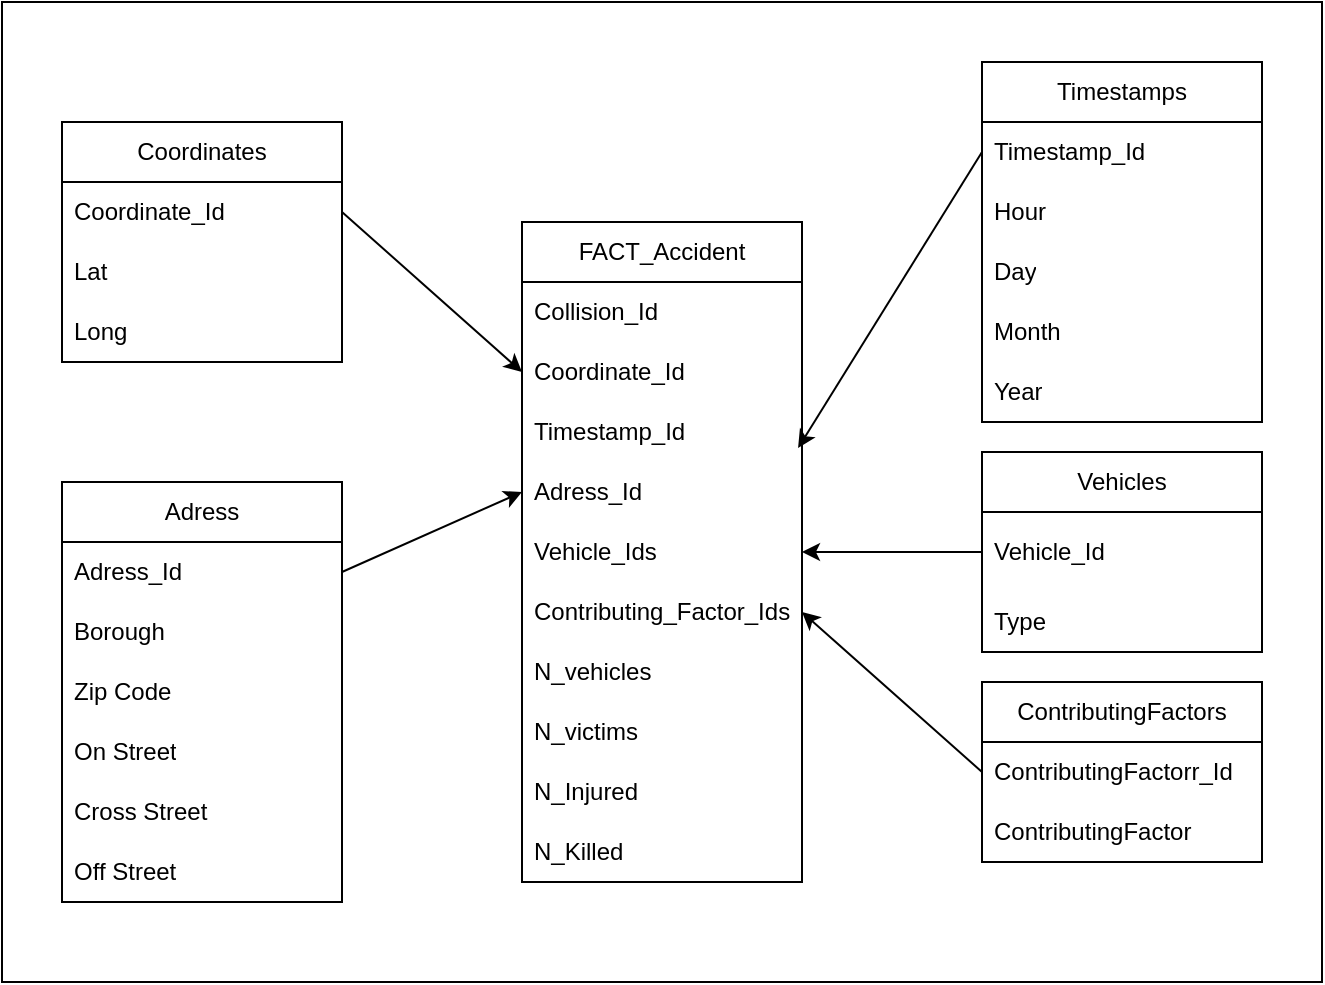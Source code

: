 <mxfile version="22.0.4" type="device">
  <diagram name="Page-1" id="FHll8WzpA1L_HqZMrtWP">
    <mxGraphModel dx="1274" dy="698" grid="1" gridSize="10" guides="1" tooltips="1" connect="1" arrows="1" fold="1" page="1" pageScale="1" pageWidth="850" pageHeight="1100" math="0" shadow="0">
      <root>
        <mxCell id="0" />
        <mxCell id="1" parent="0" />
        <mxCell id="29yCWoJyO14qX49YNiEk-2" value="" style="verticalLabelPosition=bottom;verticalAlign=top;html=1;shape=mxgraph.basic.rect;fillColor2=none;strokeWidth=1;size=20;indent=5;" vertex="1" parent="1">
          <mxGeometry x="130" y="250" width="660" height="490" as="geometry" />
        </mxCell>
        <mxCell id="hzd8DgvggC8h37WjO7RR-1" value="FACT_Accident" style="swimlane;fontStyle=0;childLayout=stackLayout;horizontal=1;startSize=30;horizontalStack=0;resizeParent=1;resizeParentMax=0;resizeLast=0;collapsible=1;marginBottom=0;whiteSpace=wrap;html=1;swimlaneLine=1;shadow=0;rounded=0;glass=0;" parent="1" vertex="1">
          <mxGeometry x="390" y="360" width="140" height="330" as="geometry">
            <mxRectangle x="390" y="360" width="120" height="30" as="alternateBounds" />
          </mxGeometry>
        </mxCell>
        <mxCell id="hzd8DgvggC8h37WjO7RR-2" value="Collision_Id" style="text;strokeColor=none;fillColor=none;align=left;verticalAlign=middle;spacingLeft=4;spacingRight=4;overflow=hidden;points=[[0,0.5],[1,0.5]];portConstraint=eastwest;rotatable=0;whiteSpace=wrap;html=1;" parent="hzd8DgvggC8h37WjO7RR-1" vertex="1">
          <mxGeometry y="30" width="140" height="30" as="geometry" />
        </mxCell>
        <mxCell id="hzd8DgvggC8h37WjO7RR-4" value="Coordinate_Id" style="text;strokeColor=none;fillColor=none;align=left;verticalAlign=middle;spacingLeft=4;spacingRight=4;overflow=hidden;points=[[0,0.5],[1,0.5]];portConstraint=eastwest;rotatable=0;whiteSpace=wrap;html=1;" parent="hzd8DgvggC8h37WjO7RR-1" vertex="1">
          <mxGeometry y="60" width="140" height="30" as="geometry" />
        </mxCell>
        <mxCell id="hzd8DgvggC8h37WjO7RR-24" value="Timestamp_Id" style="text;strokeColor=none;fillColor=none;align=left;verticalAlign=middle;spacingLeft=4;spacingRight=4;overflow=hidden;points=[[0,0.5],[1,0.5]];portConstraint=eastwest;rotatable=0;whiteSpace=wrap;html=1;" parent="hzd8DgvggC8h37WjO7RR-1" vertex="1">
          <mxGeometry y="90" width="140" height="30" as="geometry" />
        </mxCell>
        <mxCell id="hzd8DgvggC8h37WjO7RR-40" value="Adress_Id" style="text;strokeColor=none;fillColor=none;align=left;verticalAlign=middle;spacingLeft=4;spacingRight=4;overflow=hidden;points=[[0,0.5],[1,0.5]];portConstraint=eastwest;rotatable=0;whiteSpace=wrap;html=1;" parent="hzd8DgvggC8h37WjO7RR-1" vertex="1">
          <mxGeometry y="120" width="140" height="30" as="geometry" />
        </mxCell>
        <mxCell id="hzd8DgvggC8h37WjO7RR-42" value="Vehicle_Ids" style="text;strokeColor=none;fillColor=none;align=left;verticalAlign=middle;spacingLeft=4;spacingRight=4;overflow=hidden;points=[[0,0.5],[1,0.5]];portConstraint=eastwest;rotatable=0;whiteSpace=wrap;html=1;" parent="hzd8DgvggC8h37WjO7RR-1" vertex="1">
          <mxGeometry y="150" width="140" height="30" as="geometry" />
        </mxCell>
        <mxCell id="-MyG7ZGug_sTL0hXFKQI-1" value="Contributing_Factor_Ids" style="text;strokeColor=none;fillColor=none;align=left;verticalAlign=middle;spacingLeft=4;spacingRight=4;overflow=hidden;points=[[0,0.5],[1,0.5]];portConstraint=eastwest;rotatable=0;whiteSpace=wrap;html=1;" parent="hzd8DgvggC8h37WjO7RR-1" vertex="1">
          <mxGeometry y="180" width="140" height="30" as="geometry" />
        </mxCell>
        <mxCell id="hzd8DgvggC8h37WjO7RR-3" value="&lt;div&gt;N_vehicles&lt;/div&gt;" style="text;strokeColor=none;fillColor=none;align=left;verticalAlign=middle;spacingLeft=4;spacingRight=4;overflow=hidden;points=[[0,0.5],[1,0.5]];portConstraint=eastwest;rotatable=0;whiteSpace=wrap;html=1;" parent="hzd8DgvggC8h37WjO7RR-1" vertex="1">
          <mxGeometry y="210" width="140" height="30" as="geometry" />
        </mxCell>
        <mxCell id="hzd8DgvggC8h37WjO7RR-44" value="N_victims" style="text;strokeColor=none;fillColor=none;align=left;verticalAlign=middle;spacingLeft=4;spacingRight=4;overflow=hidden;points=[[0,0.5],[1,0.5]];portConstraint=eastwest;rotatable=0;whiteSpace=wrap;html=1;" parent="hzd8DgvggC8h37WjO7RR-1" vertex="1">
          <mxGeometry y="240" width="140" height="30" as="geometry" />
        </mxCell>
        <mxCell id="hzd8DgvggC8h37WjO7RR-41" value="N_Injured" style="text;strokeColor=none;fillColor=none;align=left;verticalAlign=middle;spacingLeft=4;spacingRight=4;overflow=hidden;points=[[0,0.5],[1,0.5]];portConstraint=eastwest;rotatable=0;whiteSpace=wrap;html=1;" parent="hzd8DgvggC8h37WjO7RR-1" vertex="1">
          <mxGeometry y="270" width="140" height="30" as="geometry" />
        </mxCell>
        <mxCell id="-MyG7ZGug_sTL0hXFKQI-2" value="N_Killed" style="text;strokeColor=none;fillColor=none;align=left;verticalAlign=middle;spacingLeft=4;spacingRight=4;overflow=hidden;points=[[0,0.5],[1,0.5]];portConstraint=eastwest;rotatable=0;whiteSpace=wrap;html=1;" parent="hzd8DgvggC8h37WjO7RR-1" vertex="1">
          <mxGeometry y="300" width="140" height="30" as="geometry" />
        </mxCell>
        <mxCell id="hzd8DgvggC8h37WjO7RR-9" value="Adress" style="swimlane;fontStyle=0;childLayout=stackLayout;horizontal=1;startSize=30;horizontalStack=0;resizeParent=1;resizeParentMax=0;resizeLast=0;collapsible=1;marginBottom=0;whiteSpace=wrap;html=1;" parent="1" vertex="1">
          <mxGeometry x="160" y="490" width="140" height="210" as="geometry" />
        </mxCell>
        <mxCell id="hzd8DgvggC8h37WjO7RR-10" value="Adress_Id" style="text;strokeColor=none;fillColor=none;align=left;verticalAlign=middle;spacingLeft=4;spacingRight=4;overflow=hidden;points=[[0,0.5],[1,0.5]];portConstraint=eastwest;rotatable=0;whiteSpace=wrap;html=1;" parent="hzd8DgvggC8h37WjO7RR-9" vertex="1">
          <mxGeometry y="30" width="140" height="30" as="geometry" />
        </mxCell>
        <mxCell id="hzd8DgvggC8h37WjO7RR-19" value="Borough" style="text;strokeColor=none;fillColor=none;align=left;verticalAlign=middle;spacingLeft=4;spacingRight=4;overflow=hidden;points=[[0,0.5],[1,0.5]];portConstraint=eastwest;rotatable=0;whiteSpace=wrap;html=1;" parent="hzd8DgvggC8h37WjO7RR-9" vertex="1">
          <mxGeometry y="60" width="140" height="30" as="geometry" />
        </mxCell>
        <mxCell id="hzd8DgvggC8h37WjO7RR-11" value="Zip Code" style="text;strokeColor=none;fillColor=none;align=left;verticalAlign=middle;spacingLeft=4;spacingRight=4;overflow=hidden;points=[[0,0.5],[1,0.5]];portConstraint=eastwest;rotatable=0;whiteSpace=wrap;html=1;" parent="hzd8DgvggC8h37WjO7RR-9" vertex="1">
          <mxGeometry y="90" width="140" height="30" as="geometry" />
        </mxCell>
        <mxCell id="hzd8DgvggC8h37WjO7RR-12" value="On Street" style="text;strokeColor=none;fillColor=none;align=left;verticalAlign=middle;spacingLeft=4;spacingRight=4;overflow=hidden;points=[[0,0.5],[1,0.5]];portConstraint=eastwest;rotatable=0;whiteSpace=wrap;html=1;" parent="hzd8DgvggC8h37WjO7RR-9" vertex="1">
          <mxGeometry y="120" width="140" height="30" as="geometry" />
        </mxCell>
        <mxCell id="hzd8DgvggC8h37WjO7RR-17" value="Cross Street" style="text;strokeColor=none;fillColor=none;align=left;verticalAlign=middle;spacingLeft=4;spacingRight=4;overflow=hidden;points=[[0,0.5],[1,0.5]];portConstraint=eastwest;rotatable=0;whiteSpace=wrap;html=1;" parent="hzd8DgvggC8h37WjO7RR-9" vertex="1">
          <mxGeometry y="150" width="140" height="30" as="geometry" />
        </mxCell>
        <mxCell id="hzd8DgvggC8h37WjO7RR-18" value="Off Street" style="text;strokeColor=none;fillColor=none;align=left;verticalAlign=middle;spacingLeft=4;spacingRight=4;overflow=hidden;points=[[0,0.5],[1,0.5]];portConstraint=eastwest;rotatable=0;whiteSpace=wrap;html=1;" parent="hzd8DgvggC8h37WjO7RR-9" vertex="1">
          <mxGeometry y="180" width="140" height="30" as="geometry" />
        </mxCell>
        <mxCell id="hzd8DgvggC8h37WjO7RR-13" value="Coordinates" style="swimlane;fontStyle=0;childLayout=stackLayout;horizontal=1;startSize=30;horizontalStack=0;resizeParent=1;resizeParentMax=0;resizeLast=0;collapsible=1;marginBottom=0;whiteSpace=wrap;html=1;" parent="1" vertex="1">
          <mxGeometry x="160" y="310" width="140" height="120" as="geometry" />
        </mxCell>
        <mxCell id="hzd8DgvggC8h37WjO7RR-14" value="Coordinate_Id" style="text;strokeColor=none;fillColor=none;align=left;verticalAlign=middle;spacingLeft=4;spacingRight=4;overflow=hidden;points=[[0,0.5],[1,0.5]];portConstraint=eastwest;rotatable=0;whiteSpace=wrap;html=1;" parent="hzd8DgvggC8h37WjO7RR-13" vertex="1">
          <mxGeometry y="30" width="140" height="30" as="geometry" />
        </mxCell>
        <mxCell id="hzd8DgvggC8h37WjO7RR-15" value="Lat" style="text;strokeColor=none;fillColor=none;align=left;verticalAlign=middle;spacingLeft=4;spacingRight=4;overflow=hidden;points=[[0,0.5],[1,0.5]];portConstraint=eastwest;rotatable=0;whiteSpace=wrap;html=1;" parent="hzd8DgvggC8h37WjO7RR-13" vertex="1">
          <mxGeometry y="60" width="140" height="30" as="geometry" />
        </mxCell>
        <mxCell id="hzd8DgvggC8h37WjO7RR-16" value="Long" style="text;strokeColor=none;fillColor=none;align=left;verticalAlign=middle;spacingLeft=4;spacingRight=4;overflow=hidden;points=[[0,0.5],[1,0.5]];portConstraint=eastwest;rotatable=0;whiteSpace=wrap;html=1;" parent="hzd8DgvggC8h37WjO7RR-13" vertex="1">
          <mxGeometry y="90" width="140" height="30" as="geometry" />
        </mxCell>
        <mxCell id="hzd8DgvggC8h37WjO7RR-25" value="Timestamps" style="swimlane;fontStyle=0;childLayout=stackLayout;horizontal=1;startSize=30;horizontalStack=0;resizeParent=1;resizeParentMax=0;resizeLast=0;collapsible=1;marginBottom=0;whiteSpace=wrap;html=1;" parent="1" vertex="1">
          <mxGeometry x="620" y="280" width="140" height="180" as="geometry" />
        </mxCell>
        <mxCell id="hzd8DgvggC8h37WjO7RR-26" value="Timestamp_Id" style="text;strokeColor=none;fillColor=none;align=left;verticalAlign=middle;spacingLeft=4;spacingRight=4;overflow=hidden;points=[[0,0.5],[1,0.5]];portConstraint=eastwest;rotatable=0;whiteSpace=wrap;html=1;" parent="hzd8DgvggC8h37WjO7RR-25" vertex="1">
          <mxGeometry y="30" width="140" height="30" as="geometry" />
        </mxCell>
        <mxCell id="hzd8DgvggC8h37WjO7RR-27" value="Hour" style="text;strokeColor=none;fillColor=none;align=left;verticalAlign=middle;spacingLeft=4;spacingRight=4;overflow=hidden;points=[[0,0.5],[1,0.5]];portConstraint=eastwest;rotatable=0;whiteSpace=wrap;html=1;" parent="hzd8DgvggC8h37WjO7RR-25" vertex="1">
          <mxGeometry y="60" width="140" height="30" as="geometry" />
        </mxCell>
        <mxCell id="hzd8DgvggC8h37WjO7RR-28" value="Day" style="text;strokeColor=none;fillColor=none;align=left;verticalAlign=middle;spacingLeft=4;spacingRight=4;overflow=hidden;points=[[0,0.5],[1,0.5]];portConstraint=eastwest;rotatable=0;whiteSpace=wrap;html=1;" parent="hzd8DgvggC8h37WjO7RR-25" vertex="1">
          <mxGeometry y="90" width="140" height="30" as="geometry" />
        </mxCell>
        <mxCell id="hzd8DgvggC8h37WjO7RR-29" value="Month" style="text;strokeColor=none;fillColor=none;align=left;verticalAlign=middle;spacingLeft=4;spacingRight=4;overflow=hidden;points=[[0,0.5],[1,0.5]];portConstraint=eastwest;rotatable=0;whiteSpace=wrap;html=1;" parent="hzd8DgvggC8h37WjO7RR-25" vertex="1">
          <mxGeometry y="120" width="140" height="30" as="geometry" />
        </mxCell>
        <mxCell id="hzd8DgvggC8h37WjO7RR-30" value="Year" style="text;strokeColor=none;fillColor=none;align=left;verticalAlign=middle;spacingLeft=4;spacingRight=4;overflow=hidden;points=[[0,0.5],[1,0.5]];portConstraint=eastwest;rotatable=0;whiteSpace=wrap;html=1;" parent="hzd8DgvggC8h37WjO7RR-25" vertex="1">
          <mxGeometry y="150" width="140" height="30" as="geometry" />
        </mxCell>
        <mxCell id="hzd8DgvggC8h37WjO7RR-33" style="rounded=0;orthogonalLoop=1;jettySize=auto;html=1;entryX=0.986;entryY=0.767;entryDx=0;entryDy=0;entryPerimeter=0;exitX=0;exitY=0.25;exitDx=0;exitDy=0;" parent="1" source="hzd8DgvggC8h37WjO7RR-25" target="hzd8DgvggC8h37WjO7RR-24" edge="1">
          <mxGeometry relative="1" as="geometry" />
        </mxCell>
        <mxCell id="hzd8DgvggC8h37WjO7RR-34" style="rounded=0;orthogonalLoop=1;jettySize=auto;html=1;exitX=1;exitY=0.5;exitDx=0;exitDy=0;entryX=0;entryY=0.5;entryDx=0;entryDy=0;" parent="1" source="hzd8DgvggC8h37WjO7RR-10" target="hzd8DgvggC8h37WjO7RR-40" edge="1">
          <mxGeometry relative="1" as="geometry">
            <mxPoint x="285" y="535" as="targetPoint" />
          </mxGeometry>
        </mxCell>
        <mxCell id="hzd8DgvggC8h37WjO7RR-35" style="rounded=0;orthogonalLoop=1;jettySize=auto;html=1;exitX=1;exitY=0.5;exitDx=0;exitDy=0;entryX=0;entryY=0.5;entryDx=0;entryDy=0;" parent="1" source="hzd8DgvggC8h37WjO7RR-14" target="hzd8DgvggC8h37WjO7RR-4" edge="1">
          <mxGeometry relative="1" as="geometry">
            <mxPoint x="285" y="535" as="targetPoint" />
          </mxGeometry>
        </mxCell>
        <mxCell id="hzd8DgvggC8h37WjO7RR-36" value="Vehicles" style="swimlane;fontStyle=0;childLayout=stackLayout;horizontal=1;startSize=30;horizontalStack=0;resizeParent=1;resizeParentMax=0;resizeLast=0;collapsible=1;marginBottom=0;whiteSpace=wrap;html=1;" parent="1" vertex="1">
          <mxGeometry x="620" y="475" width="140" height="100" as="geometry">
            <mxRectangle x="630" y="450" width="90" height="30" as="alternateBounds" />
          </mxGeometry>
        </mxCell>
        <mxCell id="hzd8DgvggC8h37WjO7RR-37" value="Vehicle_Id" style="text;strokeColor=none;fillColor=none;align=left;verticalAlign=middle;spacingLeft=4;spacingRight=4;overflow=hidden;points=[[0,0.5],[1,0.5]];portConstraint=eastwest;rotatable=0;whiteSpace=wrap;html=1;" parent="hzd8DgvggC8h37WjO7RR-36" vertex="1">
          <mxGeometry y="30" width="140" height="40" as="geometry" />
        </mxCell>
        <mxCell id="hzd8DgvggC8h37WjO7RR-39" value="Type" style="text;strokeColor=none;fillColor=none;align=left;verticalAlign=middle;spacingLeft=4;spacingRight=4;overflow=hidden;points=[[0,0.5],[1,0.5]];portConstraint=eastwest;rotatable=0;whiteSpace=wrap;html=1;" parent="hzd8DgvggC8h37WjO7RR-36" vertex="1">
          <mxGeometry y="70" width="140" height="30" as="geometry" />
        </mxCell>
        <mxCell id="hzd8DgvggC8h37WjO7RR-43" style="rounded=0;orthogonalLoop=1;jettySize=auto;html=1;exitX=0;exitY=0.5;exitDx=0;exitDy=0;entryX=1;entryY=0.5;entryDx=0;entryDy=0;" parent="1" source="hzd8DgvggC8h37WjO7RR-37" target="hzd8DgvggC8h37WjO7RR-42" edge="1">
          <mxGeometry relative="1" as="geometry" />
        </mxCell>
        <mxCell id="hzd8DgvggC8h37WjO7RR-45" value="ContributingFactors" style="swimlane;fontStyle=0;childLayout=stackLayout;horizontal=1;startSize=30;horizontalStack=0;resizeParent=1;resizeParentMax=0;resizeLast=0;collapsible=1;marginBottom=0;whiteSpace=wrap;html=1;" parent="1" vertex="1">
          <mxGeometry x="620" y="590" width="140" height="90" as="geometry" />
        </mxCell>
        <mxCell id="hzd8DgvggC8h37WjO7RR-46" value="ContributingFactorr_Id" style="text;strokeColor=none;fillColor=none;align=left;verticalAlign=middle;spacingLeft=4;spacingRight=4;overflow=hidden;points=[[0,0.5],[1,0.5]];portConstraint=eastwest;rotatable=0;whiteSpace=wrap;html=1;" parent="hzd8DgvggC8h37WjO7RR-45" vertex="1">
          <mxGeometry y="30" width="140" height="30" as="geometry" />
        </mxCell>
        <mxCell id="hzd8DgvggC8h37WjO7RR-47" value="ContributingFactor" style="text;strokeColor=none;fillColor=none;align=left;verticalAlign=middle;spacingLeft=4;spacingRight=4;overflow=hidden;points=[[0,0.5],[1,0.5]];portConstraint=eastwest;rotatable=0;whiteSpace=wrap;html=1;" parent="hzd8DgvggC8h37WjO7RR-45" vertex="1">
          <mxGeometry y="60" width="140" height="30" as="geometry" />
        </mxCell>
        <mxCell id="hzd8DgvggC8h37WjO7RR-50" style="rounded=0;orthogonalLoop=1;jettySize=auto;html=1;entryX=1;entryY=0.5;entryDx=0;entryDy=0;exitX=0;exitY=0.5;exitDx=0;exitDy=0;" parent="1" source="hzd8DgvggC8h37WjO7RR-46" target="-MyG7ZGug_sTL0hXFKQI-1" edge="1">
          <mxGeometry relative="1" as="geometry" />
        </mxCell>
      </root>
    </mxGraphModel>
  </diagram>
</mxfile>
